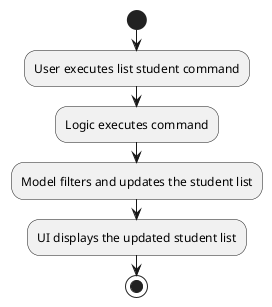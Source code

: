@startuml
start
:User executes list student command;

'Since the beta syntax does not support placing the condition outside the
'diamond we place it as the true branch instead.

:Logic executes command;
:Model filters and updates the student list;
:UI displays the updated student list;
stop
@enduml
